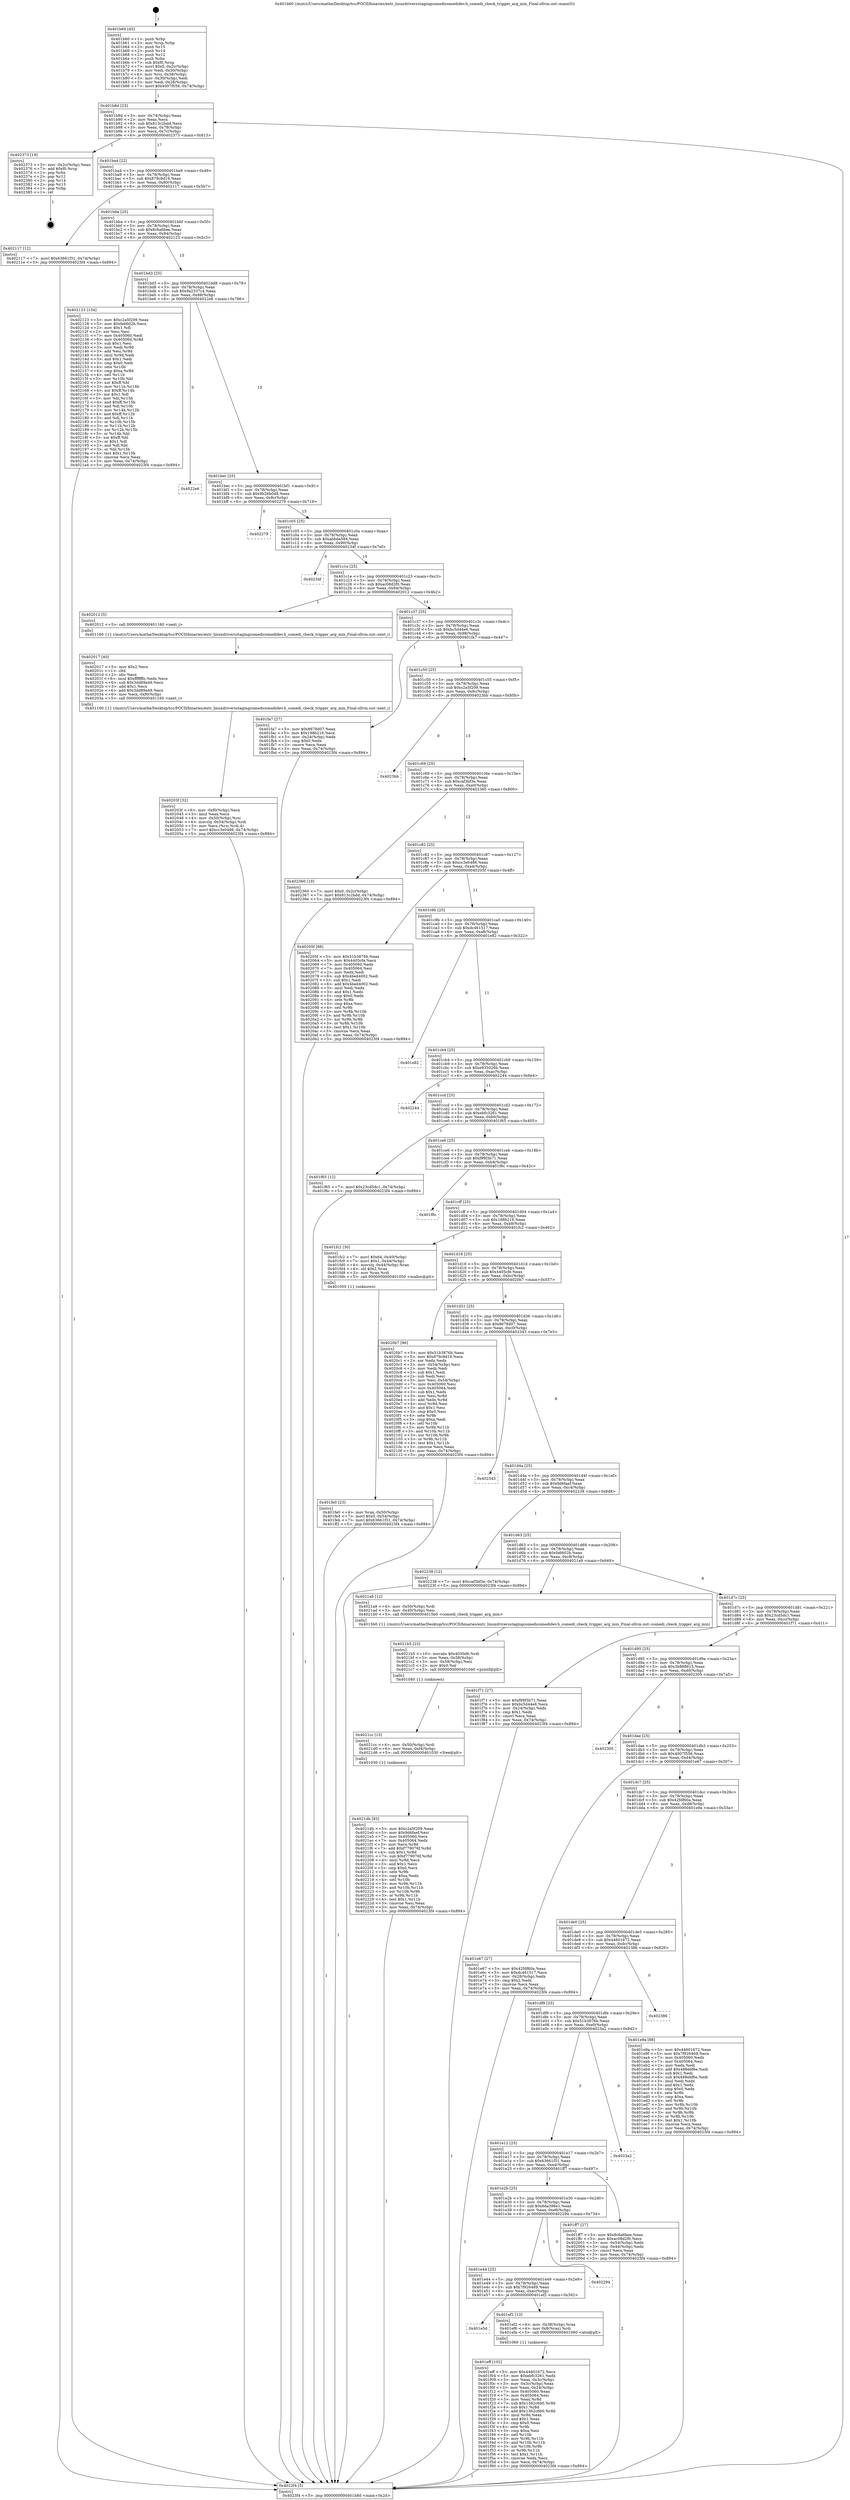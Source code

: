 digraph "0x401b60" {
  label = "0x401b60 (/mnt/c/Users/mathe/Desktop/tcc/POCII/binaries/extr_linuxdriversstagingcomedicomedidev.h_comedi_check_trigger_arg_min_Final-ollvm.out::main(0))"
  labelloc = "t"
  node[shape=record]

  Entry [label="",width=0.3,height=0.3,shape=circle,fillcolor=black,style=filled]
  "0x401b8d" [label="{
     0x401b8d [23]\l
     | [instrs]\l
     &nbsp;&nbsp;0x401b8d \<+3\>: mov -0x74(%rbp),%eax\l
     &nbsp;&nbsp;0x401b90 \<+2\>: mov %eax,%ecx\l
     &nbsp;&nbsp;0x401b92 \<+6\>: sub $0x813c2bdd,%ecx\l
     &nbsp;&nbsp;0x401b98 \<+3\>: mov %eax,-0x78(%rbp)\l
     &nbsp;&nbsp;0x401b9b \<+3\>: mov %ecx,-0x7c(%rbp)\l
     &nbsp;&nbsp;0x401b9e \<+6\>: je 0000000000402373 \<main+0x813\>\l
  }"]
  "0x402373" [label="{
     0x402373 [19]\l
     | [instrs]\l
     &nbsp;&nbsp;0x402373 \<+3\>: mov -0x2c(%rbp),%eax\l
     &nbsp;&nbsp;0x402376 \<+7\>: add $0xf0,%rsp\l
     &nbsp;&nbsp;0x40237d \<+1\>: pop %rbx\l
     &nbsp;&nbsp;0x40237e \<+2\>: pop %r12\l
     &nbsp;&nbsp;0x402380 \<+2\>: pop %r14\l
     &nbsp;&nbsp;0x402382 \<+2\>: pop %r15\l
     &nbsp;&nbsp;0x402384 \<+1\>: pop %rbp\l
     &nbsp;&nbsp;0x402385 \<+1\>: ret\l
  }"]
  "0x401ba4" [label="{
     0x401ba4 [22]\l
     | [instrs]\l
     &nbsp;&nbsp;0x401ba4 \<+5\>: jmp 0000000000401ba9 \<main+0x49\>\l
     &nbsp;&nbsp;0x401ba9 \<+3\>: mov -0x78(%rbp),%eax\l
     &nbsp;&nbsp;0x401bac \<+5\>: sub $0x879c9d19,%eax\l
     &nbsp;&nbsp;0x401bb1 \<+3\>: mov %eax,-0x80(%rbp)\l
     &nbsp;&nbsp;0x401bb4 \<+6\>: je 0000000000402117 \<main+0x5b7\>\l
  }"]
  Exit [label="",width=0.3,height=0.3,shape=circle,fillcolor=black,style=filled,peripheries=2]
  "0x402117" [label="{
     0x402117 [12]\l
     | [instrs]\l
     &nbsp;&nbsp;0x402117 \<+7\>: movl $0x63661f31,-0x74(%rbp)\l
     &nbsp;&nbsp;0x40211e \<+5\>: jmp 00000000004023f4 \<main+0x894\>\l
  }"]
  "0x401bba" [label="{
     0x401bba [25]\l
     | [instrs]\l
     &nbsp;&nbsp;0x401bba \<+5\>: jmp 0000000000401bbf \<main+0x5f\>\l
     &nbsp;&nbsp;0x401bbf \<+3\>: mov -0x78(%rbp),%eax\l
     &nbsp;&nbsp;0x401bc2 \<+5\>: sub $0x8c6a6bee,%eax\l
     &nbsp;&nbsp;0x401bc7 \<+6\>: mov %eax,-0x84(%rbp)\l
     &nbsp;&nbsp;0x401bcd \<+6\>: je 0000000000402123 \<main+0x5c3\>\l
  }"]
  "0x4021db" [label="{
     0x4021db [93]\l
     | [instrs]\l
     &nbsp;&nbsp;0x4021db \<+5\>: mov $0xc2a5f209,%eax\l
     &nbsp;&nbsp;0x4021e0 \<+5\>: mov $0x9d6faef,%esi\l
     &nbsp;&nbsp;0x4021e5 \<+7\>: mov 0x405060,%ecx\l
     &nbsp;&nbsp;0x4021ec \<+7\>: mov 0x405064,%edx\l
     &nbsp;&nbsp;0x4021f3 \<+3\>: mov %ecx,%r8d\l
     &nbsp;&nbsp;0x4021f6 \<+7\>: add $0xf779076f,%r8d\l
     &nbsp;&nbsp;0x4021fd \<+4\>: sub $0x1,%r8d\l
     &nbsp;&nbsp;0x402201 \<+7\>: sub $0xf779076f,%r8d\l
     &nbsp;&nbsp;0x402208 \<+4\>: imul %r8d,%ecx\l
     &nbsp;&nbsp;0x40220c \<+3\>: and $0x1,%ecx\l
     &nbsp;&nbsp;0x40220f \<+3\>: cmp $0x0,%ecx\l
     &nbsp;&nbsp;0x402212 \<+4\>: sete %r9b\l
     &nbsp;&nbsp;0x402216 \<+3\>: cmp $0xa,%edx\l
     &nbsp;&nbsp;0x402219 \<+4\>: setl %r10b\l
     &nbsp;&nbsp;0x40221d \<+3\>: mov %r9b,%r11b\l
     &nbsp;&nbsp;0x402220 \<+3\>: and %r10b,%r11b\l
     &nbsp;&nbsp;0x402223 \<+3\>: xor %r10b,%r9b\l
     &nbsp;&nbsp;0x402226 \<+3\>: or %r9b,%r11b\l
     &nbsp;&nbsp;0x402229 \<+4\>: test $0x1,%r11b\l
     &nbsp;&nbsp;0x40222d \<+3\>: cmovne %esi,%eax\l
     &nbsp;&nbsp;0x402230 \<+3\>: mov %eax,-0x74(%rbp)\l
     &nbsp;&nbsp;0x402233 \<+5\>: jmp 00000000004023f4 \<main+0x894\>\l
  }"]
  "0x402123" [label="{
     0x402123 [134]\l
     | [instrs]\l
     &nbsp;&nbsp;0x402123 \<+5\>: mov $0xc2a5f209,%eax\l
     &nbsp;&nbsp;0x402128 \<+5\>: mov $0xfa6602b,%ecx\l
     &nbsp;&nbsp;0x40212d \<+2\>: mov $0x1,%dl\l
     &nbsp;&nbsp;0x40212f \<+2\>: xor %esi,%esi\l
     &nbsp;&nbsp;0x402131 \<+7\>: mov 0x405060,%edi\l
     &nbsp;&nbsp;0x402138 \<+8\>: mov 0x405064,%r8d\l
     &nbsp;&nbsp;0x402140 \<+3\>: sub $0x1,%esi\l
     &nbsp;&nbsp;0x402143 \<+3\>: mov %edi,%r9d\l
     &nbsp;&nbsp;0x402146 \<+3\>: add %esi,%r9d\l
     &nbsp;&nbsp;0x402149 \<+4\>: imul %r9d,%edi\l
     &nbsp;&nbsp;0x40214d \<+3\>: and $0x1,%edi\l
     &nbsp;&nbsp;0x402150 \<+3\>: cmp $0x0,%edi\l
     &nbsp;&nbsp;0x402153 \<+4\>: sete %r10b\l
     &nbsp;&nbsp;0x402157 \<+4\>: cmp $0xa,%r8d\l
     &nbsp;&nbsp;0x40215b \<+4\>: setl %r11b\l
     &nbsp;&nbsp;0x40215f \<+3\>: mov %r10b,%bl\l
     &nbsp;&nbsp;0x402162 \<+3\>: xor $0xff,%bl\l
     &nbsp;&nbsp;0x402165 \<+3\>: mov %r11b,%r14b\l
     &nbsp;&nbsp;0x402168 \<+4\>: xor $0xff,%r14b\l
     &nbsp;&nbsp;0x40216c \<+3\>: xor $0x1,%dl\l
     &nbsp;&nbsp;0x40216f \<+3\>: mov %bl,%r15b\l
     &nbsp;&nbsp;0x402172 \<+4\>: and $0xff,%r15b\l
     &nbsp;&nbsp;0x402176 \<+3\>: and %dl,%r10b\l
     &nbsp;&nbsp;0x402179 \<+3\>: mov %r14b,%r12b\l
     &nbsp;&nbsp;0x40217c \<+4\>: and $0xff,%r12b\l
     &nbsp;&nbsp;0x402180 \<+3\>: and %dl,%r11b\l
     &nbsp;&nbsp;0x402183 \<+3\>: or %r10b,%r15b\l
     &nbsp;&nbsp;0x402186 \<+3\>: or %r11b,%r12b\l
     &nbsp;&nbsp;0x402189 \<+3\>: xor %r12b,%r15b\l
     &nbsp;&nbsp;0x40218c \<+3\>: or %r14b,%bl\l
     &nbsp;&nbsp;0x40218f \<+3\>: xor $0xff,%bl\l
     &nbsp;&nbsp;0x402192 \<+3\>: or $0x1,%dl\l
     &nbsp;&nbsp;0x402195 \<+2\>: and %dl,%bl\l
     &nbsp;&nbsp;0x402197 \<+3\>: or %bl,%r15b\l
     &nbsp;&nbsp;0x40219a \<+4\>: test $0x1,%r15b\l
     &nbsp;&nbsp;0x40219e \<+3\>: cmovne %ecx,%eax\l
     &nbsp;&nbsp;0x4021a1 \<+3\>: mov %eax,-0x74(%rbp)\l
     &nbsp;&nbsp;0x4021a4 \<+5\>: jmp 00000000004023f4 \<main+0x894\>\l
  }"]
  "0x401bd3" [label="{
     0x401bd3 [25]\l
     | [instrs]\l
     &nbsp;&nbsp;0x401bd3 \<+5\>: jmp 0000000000401bd8 \<main+0x78\>\l
     &nbsp;&nbsp;0x401bd8 \<+3\>: mov -0x78(%rbp),%eax\l
     &nbsp;&nbsp;0x401bdb \<+5\>: sub $0x9a2337c4,%eax\l
     &nbsp;&nbsp;0x401be0 \<+6\>: mov %eax,-0x88(%rbp)\l
     &nbsp;&nbsp;0x401be6 \<+6\>: je 00000000004022e6 \<main+0x786\>\l
  }"]
  "0x4021cc" [label="{
     0x4021cc [15]\l
     | [instrs]\l
     &nbsp;&nbsp;0x4021cc \<+4\>: mov -0x50(%rbp),%rdi\l
     &nbsp;&nbsp;0x4021d0 \<+6\>: mov %eax,-0xf4(%rbp)\l
     &nbsp;&nbsp;0x4021d6 \<+5\>: call 0000000000401030 \<free@plt\>\l
     | [calls]\l
     &nbsp;&nbsp;0x401030 \{1\} (unknown)\l
  }"]
  "0x4022e6" [label="{
     0x4022e6\l
  }", style=dashed]
  "0x401bec" [label="{
     0x401bec [25]\l
     | [instrs]\l
     &nbsp;&nbsp;0x401bec \<+5\>: jmp 0000000000401bf1 \<main+0x91\>\l
     &nbsp;&nbsp;0x401bf1 \<+3\>: mov -0x78(%rbp),%eax\l
     &nbsp;&nbsp;0x401bf4 \<+5\>: sub $0x9b26b0d8,%eax\l
     &nbsp;&nbsp;0x401bf9 \<+6\>: mov %eax,-0x8c(%rbp)\l
     &nbsp;&nbsp;0x401bff \<+6\>: je 0000000000402279 \<main+0x719\>\l
  }"]
  "0x4021b5" [label="{
     0x4021b5 [23]\l
     | [instrs]\l
     &nbsp;&nbsp;0x4021b5 \<+10\>: movabs $0x4030d6,%rdi\l
     &nbsp;&nbsp;0x4021bf \<+3\>: mov %eax,-0x58(%rbp)\l
     &nbsp;&nbsp;0x4021c2 \<+3\>: mov -0x58(%rbp),%esi\l
     &nbsp;&nbsp;0x4021c5 \<+2\>: mov $0x0,%al\l
     &nbsp;&nbsp;0x4021c7 \<+5\>: call 0000000000401040 \<printf@plt\>\l
     | [calls]\l
     &nbsp;&nbsp;0x401040 \{1\} (unknown)\l
  }"]
  "0x402279" [label="{
     0x402279\l
  }", style=dashed]
  "0x401c05" [label="{
     0x401c05 [25]\l
     | [instrs]\l
     &nbsp;&nbsp;0x401c05 \<+5\>: jmp 0000000000401c0a \<main+0xaa\>\l
     &nbsp;&nbsp;0x401c0a \<+3\>: mov -0x78(%rbp),%eax\l
     &nbsp;&nbsp;0x401c0d \<+5\>: sub $0xabbda584,%eax\l
     &nbsp;&nbsp;0x401c12 \<+6\>: mov %eax,-0x90(%rbp)\l
     &nbsp;&nbsp;0x401c18 \<+6\>: je 000000000040234f \<main+0x7ef\>\l
  }"]
  "0x40203f" [label="{
     0x40203f [32]\l
     | [instrs]\l
     &nbsp;&nbsp;0x40203f \<+6\>: mov -0xf0(%rbp),%ecx\l
     &nbsp;&nbsp;0x402045 \<+3\>: imul %eax,%ecx\l
     &nbsp;&nbsp;0x402048 \<+4\>: mov -0x50(%rbp),%rsi\l
     &nbsp;&nbsp;0x40204c \<+4\>: movslq -0x54(%rbp),%rdi\l
     &nbsp;&nbsp;0x402050 \<+3\>: mov %ecx,(%rsi,%rdi,4)\l
     &nbsp;&nbsp;0x402053 \<+7\>: movl $0xcc3e0486,-0x74(%rbp)\l
     &nbsp;&nbsp;0x40205a \<+5\>: jmp 00000000004023f4 \<main+0x894\>\l
  }"]
  "0x40234f" [label="{
     0x40234f\l
  }", style=dashed]
  "0x401c1e" [label="{
     0x401c1e [25]\l
     | [instrs]\l
     &nbsp;&nbsp;0x401c1e \<+5\>: jmp 0000000000401c23 \<main+0xc3\>\l
     &nbsp;&nbsp;0x401c23 \<+3\>: mov -0x78(%rbp),%eax\l
     &nbsp;&nbsp;0x401c26 \<+5\>: sub $0xac08d2f0,%eax\l
     &nbsp;&nbsp;0x401c2b \<+6\>: mov %eax,-0x94(%rbp)\l
     &nbsp;&nbsp;0x401c31 \<+6\>: je 0000000000402012 \<main+0x4b2\>\l
  }"]
  "0x402017" [label="{
     0x402017 [40]\l
     | [instrs]\l
     &nbsp;&nbsp;0x402017 \<+5\>: mov $0x2,%ecx\l
     &nbsp;&nbsp;0x40201c \<+1\>: cltd\l
     &nbsp;&nbsp;0x40201d \<+2\>: idiv %ecx\l
     &nbsp;&nbsp;0x40201f \<+6\>: imul $0xfffffffe,%edx,%ecx\l
     &nbsp;&nbsp;0x402025 \<+6\>: sub $0x3dd89a49,%ecx\l
     &nbsp;&nbsp;0x40202b \<+3\>: add $0x1,%ecx\l
     &nbsp;&nbsp;0x40202e \<+6\>: add $0x3dd89a49,%ecx\l
     &nbsp;&nbsp;0x402034 \<+6\>: mov %ecx,-0xf0(%rbp)\l
     &nbsp;&nbsp;0x40203a \<+5\>: call 0000000000401160 \<next_i\>\l
     | [calls]\l
     &nbsp;&nbsp;0x401160 \{1\} (/mnt/c/Users/mathe/Desktop/tcc/POCII/binaries/extr_linuxdriversstagingcomedicomedidev.h_comedi_check_trigger_arg_min_Final-ollvm.out::next_i)\l
  }"]
  "0x402012" [label="{
     0x402012 [5]\l
     | [instrs]\l
     &nbsp;&nbsp;0x402012 \<+5\>: call 0000000000401160 \<next_i\>\l
     | [calls]\l
     &nbsp;&nbsp;0x401160 \{1\} (/mnt/c/Users/mathe/Desktop/tcc/POCII/binaries/extr_linuxdriversstagingcomedicomedidev.h_comedi_check_trigger_arg_min_Final-ollvm.out::next_i)\l
  }"]
  "0x401c37" [label="{
     0x401c37 [25]\l
     | [instrs]\l
     &nbsp;&nbsp;0x401c37 \<+5\>: jmp 0000000000401c3c \<main+0xdc\>\l
     &nbsp;&nbsp;0x401c3c \<+3\>: mov -0x78(%rbp),%eax\l
     &nbsp;&nbsp;0x401c3f \<+5\>: sub $0xbc5d44e6,%eax\l
     &nbsp;&nbsp;0x401c44 \<+6\>: mov %eax,-0x98(%rbp)\l
     &nbsp;&nbsp;0x401c4a \<+6\>: je 0000000000401fa7 \<main+0x447\>\l
  }"]
  "0x401fe0" [label="{
     0x401fe0 [23]\l
     | [instrs]\l
     &nbsp;&nbsp;0x401fe0 \<+4\>: mov %rax,-0x50(%rbp)\l
     &nbsp;&nbsp;0x401fe4 \<+7\>: movl $0x0,-0x54(%rbp)\l
     &nbsp;&nbsp;0x401feb \<+7\>: movl $0x63661f31,-0x74(%rbp)\l
     &nbsp;&nbsp;0x401ff2 \<+5\>: jmp 00000000004023f4 \<main+0x894\>\l
  }"]
  "0x401fa7" [label="{
     0x401fa7 [27]\l
     | [instrs]\l
     &nbsp;&nbsp;0x401fa7 \<+5\>: mov $0x8678d07,%eax\l
     &nbsp;&nbsp;0x401fac \<+5\>: mov $0x198b216,%ecx\l
     &nbsp;&nbsp;0x401fb1 \<+3\>: mov -0x24(%rbp),%edx\l
     &nbsp;&nbsp;0x401fb4 \<+3\>: cmp $0x0,%edx\l
     &nbsp;&nbsp;0x401fb7 \<+3\>: cmove %ecx,%eax\l
     &nbsp;&nbsp;0x401fba \<+3\>: mov %eax,-0x74(%rbp)\l
     &nbsp;&nbsp;0x401fbd \<+5\>: jmp 00000000004023f4 \<main+0x894\>\l
  }"]
  "0x401c50" [label="{
     0x401c50 [25]\l
     | [instrs]\l
     &nbsp;&nbsp;0x401c50 \<+5\>: jmp 0000000000401c55 \<main+0xf5\>\l
     &nbsp;&nbsp;0x401c55 \<+3\>: mov -0x78(%rbp),%eax\l
     &nbsp;&nbsp;0x401c58 \<+5\>: sub $0xc2a5f209,%eax\l
     &nbsp;&nbsp;0x401c5d \<+6\>: mov %eax,-0x9c(%rbp)\l
     &nbsp;&nbsp;0x401c63 \<+6\>: je 00000000004023bb \<main+0x85b\>\l
  }"]
  "0x401eff" [label="{
     0x401eff [102]\l
     | [instrs]\l
     &nbsp;&nbsp;0x401eff \<+5\>: mov $0x44601672,%ecx\l
     &nbsp;&nbsp;0x401f04 \<+5\>: mov $0xebfc3261,%edx\l
     &nbsp;&nbsp;0x401f09 \<+3\>: mov %eax,-0x3c(%rbp)\l
     &nbsp;&nbsp;0x401f0c \<+3\>: mov -0x3c(%rbp),%eax\l
     &nbsp;&nbsp;0x401f0f \<+3\>: mov %eax,-0x24(%rbp)\l
     &nbsp;&nbsp;0x401f12 \<+7\>: mov 0x405060,%eax\l
     &nbsp;&nbsp;0x401f19 \<+7\>: mov 0x405064,%esi\l
     &nbsp;&nbsp;0x401f20 \<+3\>: mov %eax,%r8d\l
     &nbsp;&nbsp;0x401f23 \<+7\>: sub $0x1362c6b0,%r8d\l
     &nbsp;&nbsp;0x401f2a \<+4\>: sub $0x1,%r8d\l
     &nbsp;&nbsp;0x401f2e \<+7\>: add $0x1362c6b0,%r8d\l
     &nbsp;&nbsp;0x401f35 \<+4\>: imul %r8d,%eax\l
     &nbsp;&nbsp;0x401f39 \<+3\>: and $0x1,%eax\l
     &nbsp;&nbsp;0x401f3c \<+3\>: cmp $0x0,%eax\l
     &nbsp;&nbsp;0x401f3f \<+4\>: sete %r9b\l
     &nbsp;&nbsp;0x401f43 \<+3\>: cmp $0xa,%esi\l
     &nbsp;&nbsp;0x401f46 \<+4\>: setl %r10b\l
     &nbsp;&nbsp;0x401f4a \<+3\>: mov %r9b,%r11b\l
     &nbsp;&nbsp;0x401f4d \<+3\>: and %r10b,%r11b\l
     &nbsp;&nbsp;0x401f50 \<+3\>: xor %r10b,%r9b\l
     &nbsp;&nbsp;0x401f53 \<+3\>: or %r9b,%r11b\l
     &nbsp;&nbsp;0x401f56 \<+4\>: test $0x1,%r11b\l
     &nbsp;&nbsp;0x401f5a \<+3\>: cmovne %edx,%ecx\l
     &nbsp;&nbsp;0x401f5d \<+3\>: mov %ecx,-0x74(%rbp)\l
     &nbsp;&nbsp;0x401f60 \<+5\>: jmp 00000000004023f4 \<main+0x894\>\l
  }"]
  "0x4023bb" [label="{
     0x4023bb\l
  }", style=dashed]
  "0x401c69" [label="{
     0x401c69 [25]\l
     | [instrs]\l
     &nbsp;&nbsp;0x401c69 \<+5\>: jmp 0000000000401c6e \<main+0x10e\>\l
     &nbsp;&nbsp;0x401c6e \<+3\>: mov -0x78(%rbp),%eax\l
     &nbsp;&nbsp;0x401c71 \<+5\>: sub $0xcaf3bf3e,%eax\l
     &nbsp;&nbsp;0x401c76 \<+6\>: mov %eax,-0xa0(%rbp)\l
     &nbsp;&nbsp;0x401c7c \<+6\>: je 0000000000402360 \<main+0x800\>\l
  }"]
  "0x401e5d" [label="{
     0x401e5d\l
  }", style=dashed]
  "0x402360" [label="{
     0x402360 [19]\l
     | [instrs]\l
     &nbsp;&nbsp;0x402360 \<+7\>: movl $0x0,-0x2c(%rbp)\l
     &nbsp;&nbsp;0x402367 \<+7\>: movl $0x813c2bdd,-0x74(%rbp)\l
     &nbsp;&nbsp;0x40236e \<+5\>: jmp 00000000004023f4 \<main+0x894\>\l
  }"]
  "0x401c82" [label="{
     0x401c82 [25]\l
     | [instrs]\l
     &nbsp;&nbsp;0x401c82 \<+5\>: jmp 0000000000401c87 \<main+0x127\>\l
     &nbsp;&nbsp;0x401c87 \<+3\>: mov -0x78(%rbp),%eax\l
     &nbsp;&nbsp;0x401c8a \<+5\>: sub $0xcc3e0486,%eax\l
     &nbsp;&nbsp;0x401c8f \<+6\>: mov %eax,-0xa4(%rbp)\l
     &nbsp;&nbsp;0x401c95 \<+6\>: je 000000000040205f \<main+0x4ff\>\l
  }"]
  "0x401ef2" [label="{
     0x401ef2 [13]\l
     | [instrs]\l
     &nbsp;&nbsp;0x401ef2 \<+4\>: mov -0x38(%rbp),%rax\l
     &nbsp;&nbsp;0x401ef6 \<+4\>: mov 0x8(%rax),%rdi\l
     &nbsp;&nbsp;0x401efa \<+5\>: call 0000000000401060 \<atoi@plt\>\l
     | [calls]\l
     &nbsp;&nbsp;0x401060 \{1\} (unknown)\l
  }"]
  "0x40205f" [label="{
     0x40205f [88]\l
     | [instrs]\l
     &nbsp;&nbsp;0x40205f \<+5\>: mov $0x51b3876b,%eax\l
     &nbsp;&nbsp;0x402064 \<+5\>: mov $0x4405cfe,%ecx\l
     &nbsp;&nbsp;0x402069 \<+7\>: mov 0x405060,%edx\l
     &nbsp;&nbsp;0x402070 \<+7\>: mov 0x405064,%esi\l
     &nbsp;&nbsp;0x402077 \<+2\>: mov %edx,%edi\l
     &nbsp;&nbsp;0x402079 \<+6\>: sub $0x4bed4002,%edi\l
     &nbsp;&nbsp;0x40207f \<+3\>: sub $0x1,%edi\l
     &nbsp;&nbsp;0x402082 \<+6\>: add $0x4bed4002,%edi\l
     &nbsp;&nbsp;0x402088 \<+3\>: imul %edi,%edx\l
     &nbsp;&nbsp;0x40208b \<+3\>: and $0x1,%edx\l
     &nbsp;&nbsp;0x40208e \<+3\>: cmp $0x0,%edx\l
     &nbsp;&nbsp;0x402091 \<+4\>: sete %r8b\l
     &nbsp;&nbsp;0x402095 \<+3\>: cmp $0xa,%esi\l
     &nbsp;&nbsp;0x402098 \<+4\>: setl %r9b\l
     &nbsp;&nbsp;0x40209c \<+3\>: mov %r8b,%r10b\l
     &nbsp;&nbsp;0x40209f \<+3\>: and %r9b,%r10b\l
     &nbsp;&nbsp;0x4020a2 \<+3\>: xor %r9b,%r8b\l
     &nbsp;&nbsp;0x4020a5 \<+3\>: or %r8b,%r10b\l
     &nbsp;&nbsp;0x4020a8 \<+4\>: test $0x1,%r10b\l
     &nbsp;&nbsp;0x4020ac \<+3\>: cmovne %ecx,%eax\l
     &nbsp;&nbsp;0x4020af \<+3\>: mov %eax,-0x74(%rbp)\l
     &nbsp;&nbsp;0x4020b2 \<+5\>: jmp 00000000004023f4 \<main+0x894\>\l
  }"]
  "0x401c9b" [label="{
     0x401c9b [25]\l
     | [instrs]\l
     &nbsp;&nbsp;0x401c9b \<+5\>: jmp 0000000000401ca0 \<main+0x140\>\l
     &nbsp;&nbsp;0x401ca0 \<+3\>: mov -0x78(%rbp),%eax\l
     &nbsp;&nbsp;0x401ca3 \<+5\>: sub $0xdc461517,%eax\l
     &nbsp;&nbsp;0x401ca8 \<+6\>: mov %eax,-0xa8(%rbp)\l
     &nbsp;&nbsp;0x401cae \<+6\>: je 0000000000401e82 \<main+0x322\>\l
  }"]
  "0x401e44" [label="{
     0x401e44 [25]\l
     | [instrs]\l
     &nbsp;&nbsp;0x401e44 \<+5\>: jmp 0000000000401e49 \<main+0x2e9\>\l
     &nbsp;&nbsp;0x401e49 \<+3\>: mov -0x78(%rbp),%eax\l
     &nbsp;&nbsp;0x401e4c \<+5\>: sub $0x7f926469,%eax\l
     &nbsp;&nbsp;0x401e51 \<+6\>: mov %eax,-0xec(%rbp)\l
     &nbsp;&nbsp;0x401e57 \<+6\>: je 0000000000401ef2 \<main+0x392\>\l
  }"]
  "0x401e82" [label="{
     0x401e82\l
  }", style=dashed]
  "0x401cb4" [label="{
     0x401cb4 [25]\l
     | [instrs]\l
     &nbsp;&nbsp;0x401cb4 \<+5\>: jmp 0000000000401cb9 \<main+0x159\>\l
     &nbsp;&nbsp;0x401cb9 \<+3\>: mov -0x78(%rbp),%eax\l
     &nbsp;&nbsp;0x401cbc \<+5\>: sub $0xe935026b,%eax\l
     &nbsp;&nbsp;0x401cc1 \<+6\>: mov %eax,-0xac(%rbp)\l
     &nbsp;&nbsp;0x401cc7 \<+6\>: je 0000000000402244 \<main+0x6e4\>\l
  }"]
  "0x402294" [label="{
     0x402294\l
  }", style=dashed]
  "0x402244" [label="{
     0x402244\l
  }", style=dashed]
  "0x401ccd" [label="{
     0x401ccd [25]\l
     | [instrs]\l
     &nbsp;&nbsp;0x401ccd \<+5\>: jmp 0000000000401cd2 \<main+0x172\>\l
     &nbsp;&nbsp;0x401cd2 \<+3\>: mov -0x78(%rbp),%eax\l
     &nbsp;&nbsp;0x401cd5 \<+5\>: sub $0xebfc3261,%eax\l
     &nbsp;&nbsp;0x401cda \<+6\>: mov %eax,-0xb0(%rbp)\l
     &nbsp;&nbsp;0x401ce0 \<+6\>: je 0000000000401f65 \<main+0x405\>\l
  }"]
  "0x401e2b" [label="{
     0x401e2b [25]\l
     | [instrs]\l
     &nbsp;&nbsp;0x401e2b \<+5\>: jmp 0000000000401e30 \<main+0x2d0\>\l
     &nbsp;&nbsp;0x401e30 \<+3\>: mov -0x78(%rbp),%eax\l
     &nbsp;&nbsp;0x401e33 \<+5\>: sub $0x6da396e1,%eax\l
     &nbsp;&nbsp;0x401e38 \<+6\>: mov %eax,-0xe8(%rbp)\l
     &nbsp;&nbsp;0x401e3e \<+6\>: je 0000000000402294 \<main+0x734\>\l
  }"]
  "0x401f65" [label="{
     0x401f65 [12]\l
     | [instrs]\l
     &nbsp;&nbsp;0x401f65 \<+7\>: movl $0x23cd5dc1,-0x74(%rbp)\l
     &nbsp;&nbsp;0x401f6c \<+5\>: jmp 00000000004023f4 \<main+0x894\>\l
  }"]
  "0x401ce6" [label="{
     0x401ce6 [25]\l
     | [instrs]\l
     &nbsp;&nbsp;0x401ce6 \<+5\>: jmp 0000000000401ceb \<main+0x18b\>\l
     &nbsp;&nbsp;0x401ceb \<+3\>: mov -0x78(%rbp),%eax\l
     &nbsp;&nbsp;0x401cee \<+5\>: sub $0xf99f3b71,%eax\l
     &nbsp;&nbsp;0x401cf3 \<+6\>: mov %eax,-0xb4(%rbp)\l
     &nbsp;&nbsp;0x401cf9 \<+6\>: je 0000000000401f8c \<main+0x42c\>\l
  }"]
  "0x401ff7" [label="{
     0x401ff7 [27]\l
     | [instrs]\l
     &nbsp;&nbsp;0x401ff7 \<+5\>: mov $0x8c6a6bee,%eax\l
     &nbsp;&nbsp;0x401ffc \<+5\>: mov $0xac08d2f0,%ecx\l
     &nbsp;&nbsp;0x402001 \<+3\>: mov -0x54(%rbp),%edx\l
     &nbsp;&nbsp;0x402004 \<+3\>: cmp -0x44(%rbp),%edx\l
     &nbsp;&nbsp;0x402007 \<+3\>: cmovl %ecx,%eax\l
     &nbsp;&nbsp;0x40200a \<+3\>: mov %eax,-0x74(%rbp)\l
     &nbsp;&nbsp;0x40200d \<+5\>: jmp 00000000004023f4 \<main+0x894\>\l
  }"]
  "0x401f8c" [label="{
     0x401f8c\l
  }", style=dashed]
  "0x401cff" [label="{
     0x401cff [25]\l
     | [instrs]\l
     &nbsp;&nbsp;0x401cff \<+5\>: jmp 0000000000401d04 \<main+0x1a4\>\l
     &nbsp;&nbsp;0x401d04 \<+3\>: mov -0x78(%rbp),%eax\l
     &nbsp;&nbsp;0x401d07 \<+5\>: sub $0x198b216,%eax\l
     &nbsp;&nbsp;0x401d0c \<+6\>: mov %eax,-0xb8(%rbp)\l
     &nbsp;&nbsp;0x401d12 \<+6\>: je 0000000000401fc2 \<main+0x462\>\l
  }"]
  "0x401e12" [label="{
     0x401e12 [25]\l
     | [instrs]\l
     &nbsp;&nbsp;0x401e12 \<+5\>: jmp 0000000000401e17 \<main+0x2b7\>\l
     &nbsp;&nbsp;0x401e17 \<+3\>: mov -0x78(%rbp),%eax\l
     &nbsp;&nbsp;0x401e1a \<+5\>: sub $0x63661f31,%eax\l
     &nbsp;&nbsp;0x401e1f \<+6\>: mov %eax,-0xe4(%rbp)\l
     &nbsp;&nbsp;0x401e25 \<+6\>: je 0000000000401ff7 \<main+0x497\>\l
  }"]
  "0x401fc2" [label="{
     0x401fc2 [30]\l
     | [instrs]\l
     &nbsp;&nbsp;0x401fc2 \<+7\>: movl $0x64,-0x40(%rbp)\l
     &nbsp;&nbsp;0x401fc9 \<+7\>: movl $0x1,-0x44(%rbp)\l
     &nbsp;&nbsp;0x401fd0 \<+4\>: movslq -0x44(%rbp),%rax\l
     &nbsp;&nbsp;0x401fd4 \<+4\>: shl $0x2,%rax\l
     &nbsp;&nbsp;0x401fd8 \<+3\>: mov %rax,%rdi\l
     &nbsp;&nbsp;0x401fdb \<+5\>: call 0000000000401050 \<malloc@plt\>\l
     | [calls]\l
     &nbsp;&nbsp;0x401050 \{1\} (unknown)\l
  }"]
  "0x401d18" [label="{
     0x401d18 [25]\l
     | [instrs]\l
     &nbsp;&nbsp;0x401d18 \<+5\>: jmp 0000000000401d1d \<main+0x1bd\>\l
     &nbsp;&nbsp;0x401d1d \<+3\>: mov -0x78(%rbp),%eax\l
     &nbsp;&nbsp;0x401d20 \<+5\>: sub $0x4405cfe,%eax\l
     &nbsp;&nbsp;0x401d25 \<+6\>: mov %eax,-0xbc(%rbp)\l
     &nbsp;&nbsp;0x401d2b \<+6\>: je 00000000004020b7 \<main+0x557\>\l
  }"]
  "0x4023a2" [label="{
     0x4023a2\l
  }", style=dashed]
  "0x4020b7" [label="{
     0x4020b7 [96]\l
     | [instrs]\l
     &nbsp;&nbsp;0x4020b7 \<+5\>: mov $0x51b3876b,%eax\l
     &nbsp;&nbsp;0x4020bc \<+5\>: mov $0x879c9d19,%ecx\l
     &nbsp;&nbsp;0x4020c1 \<+2\>: xor %edx,%edx\l
     &nbsp;&nbsp;0x4020c3 \<+3\>: mov -0x54(%rbp),%esi\l
     &nbsp;&nbsp;0x4020c6 \<+2\>: mov %edx,%edi\l
     &nbsp;&nbsp;0x4020c8 \<+3\>: sub $0x1,%edi\l
     &nbsp;&nbsp;0x4020cb \<+2\>: sub %edi,%esi\l
     &nbsp;&nbsp;0x4020cd \<+3\>: mov %esi,-0x54(%rbp)\l
     &nbsp;&nbsp;0x4020d0 \<+7\>: mov 0x405060,%esi\l
     &nbsp;&nbsp;0x4020d7 \<+7\>: mov 0x405064,%edi\l
     &nbsp;&nbsp;0x4020de \<+3\>: sub $0x1,%edx\l
     &nbsp;&nbsp;0x4020e1 \<+3\>: mov %esi,%r8d\l
     &nbsp;&nbsp;0x4020e4 \<+3\>: add %edx,%r8d\l
     &nbsp;&nbsp;0x4020e7 \<+4\>: imul %r8d,%esi\l
     &nbsp;&nbsp;0x4020eb \<+3\>: and $0x1,%esi\l
     &nbsp;&nbsp;0x4020ee \<+3\>: cmp $0x0,%esi\l
     &nbsp;&nbsp;0x4020f1 \<+4\>: sete %r9b\l
     &nbsp;&nbsp;0x4020f5 \<+3\>: cmp $0xa,%edi\l
     &nbsp;&nbsp;0x4020f8 \<+4\>: setl %r10b\l
     &nbsp;&nbsp;0x4020fc \<+3\>: mov %r9b,%r11b\l
     &nbsp;&nbsp;0x4020ff \<+3\>: and %r10b,%r11b\l
     &nbsp;&nbsp;0x402102 \<+3\>: xor %r10b,%r9b\l
     &nbsp;&nbsp;0x402105 \<+3\>: or %r9b,%r11b\l
     &nbsp;&nbsp;0x402108 \<+4\>: test $0x1,%r11b\l
     &nbsp;&nbsp;0x40210c \<+3\>: cmovne %ecx,%eax\l
     &nbsp;&nbsp;0x40210f \<+3\>: mov %eax,-0x74(%rbp)\l
     &nbsp;&nbsp;0x402112 \<+5\>: jmp 00000000004023f4 \<main+0x894\>\l
  }"]
  "0x401d31" [label="{
     0x401d31 [25]\l
     | [instrs]\l
     &nbsp;&nbsp;0x401d31 \<+5\>: jmp 0000000000401d36 \<main+0x1d6\>\l
     &nbsp;&nbsp;0x401d36 \<+3\>: mov -0x78(%rbp),%eax\l
     &nbsp;&nbsp;0x401d39 \<+5\>: sub $0x8678d07,%eax\l
     &nbsp;&nbsp;0x401d3e \<+6\>: mov %eax,-0xc0(%rbp)\l
     &nbsp;&nbsp;0x401d44 \<+6\>: je 0000000000402343 \<main+0x7e3\>\l
  }"]
  "0x401df9" [label="{
     0x401df9 [25]\l
     | [instrs]\l
     &nbsp;&nbsp;0x401df9 \<+5\>: jmp 0000000000401dfe \<main+0x29e\>\l
     &nbsp;&nbsp;0x401dfe \<+3\>: mov -0x78(%rbp),%eax\l
     &nbsp;&nbsp;0x401e01 \<+5\>: sub $0x51b3876b,%eax\l
     &nbsp;&nbsp;0x401e06 \<+6\>: mov %eax,-0xe0(%rbp)\l
     &nbsp;&nbsp;0x401e0c \<+6\>: je 00000000004023a2 \<main+0x842\>\l
  }"]
  "0x402343" [label="{
     0x402343\l
  }", style=dashed]
  "0x401d4a" [label="{
     0x401d4a [25]\l
     | [instrs]\l
     &nbsp;&nbsp;0x401d4a \<+5\>: jmp 0000000000401d4f \<main+0x1ef\>\l
     &nbsp;&nbsp;0x401d4f \<+3\>: mov -0x78(%rbp),%eax\l
     &nbsp;&nbsp;0x401d52 \<+5\>: sub $0x9d6faef,%eax\l
     &nbsp;&nbsp;0x401d57 \<+6\>: mov %eax,-0xc4(%rbp)\l
     &nbsp;&nbsp;0x401d5d \<+6\>: je 0000000000402238 \<main+0x6d8\>\l
  }"]
  "0x402386" [label="{
     0x402386\l
  }", style=dashed]
  "0x402238" [label="{
     0x402238 [12]\l
     | [instrs]\l
     &nbsp;&nbsp;0x402238 \<+7\>: movl $0xcaf3bf3e,-0x74(%rbp)\l
     &nbsp;&nbsp;0x40223f \<+5\>: jmp 00000000004023f4 \<main+0x894\>\l
  }"]
  "0x401d63" [label="{
     0x401d63 [25]\l
     | [instrs]\l
     &nbsp;&nbsp;0x401d63 \<+5\>: jmp 0000000000401d68 \<main+0x208\>\l
     &nbsp;&nbsp;0x401d68 \<+3\>: mov -0x78(%rbp),%eax\l
     &nbsp;&nbsp;0x401d6b \<+5\>: sub $0xfa6602b,%eax\l
     &nbsp;&nbsp;0x401d70 \<+6\>: mov %eax,-0xc8(%rbp)\l
     &nbsp;&nbsp;0x401d76 \<+6\>: je 00000000004021a9 \<main+0x649\>\l
  }"]
  "0x401de0" [label="{
     0x401de0 [25]\l
     | [instrs]\l
     &nbsp;&nbsp;0x401de0 \<+5\>: jmp 0000000000401de5 \<main+0x285\>\l
     &nbsp;&nbsp;0x401de5 \<+3\>: mov -0x78(%rbp),%eax\l
     &nbsp;&nbsp;0x401de8 \<+5\>: sub $0x44601672,%eax\l
     &nbsp;&nbsp;0x401ded \<+6\>: mov %eax,-0xdc(%rbp)\l
     &nbsp;&nbsp;0x401df3 \<+6\>: je 0000000000402386 \<main+0x826\>\l
  }"]
  "0x4021a9" [label="{
     0x4021a9 [12]\l
     | [instrs]\l
     &nbsp;&nbsp;0x4021a9 \<+4\>: mov -0x50(%rbp),%rdi\l
     &nbsp;&nbsp;0x4021ad \<+3\>: mov -0x40(%rbp),%esi\l
     &nbsp;&nbsp;0x4021b0 \<+5\>: call 00000000004015b0 \<comedi_check_trigger_arg_min\>\l
     | [calls]\l
     &nbsp;&nbsp;0x4015b0 \{1\} (/mnt/c/Users/mathe/Desktop/tcc/POCII/binaries/extr_linuxdriversstagingcomedicomedidev.h_comedi_check_trigger_arg_min_Final-ollvm.out::comedi_check_trigger_arg_min)\l
  }"]
  "0x401d7c" [label="{
     0x401d7c [25]\l
     | [instrs]\l
     &nbsp;&nbsp;0x401d7c \<+5\>: jmp 0000000000401d81 \<main+0x221\>\l
     &nbsp;&nbsp;0x401d81 \<+3\>: mov -0x78(%rbp),%eax\l
     &nbsp;&nbsp;0x401d84 \<+5\>: sub $0x23cd5dc1,%eax\l
     &nbsp;&nbsp;0x401d89 \<+6\>: mov %eax,-0xcc(%rbp)\l
     &nbsp;&nbsp;0x401d8f \<+6\>: je 0000000000401f71 \<main+0x411\>\l
  }"]
  "0x401e9a" [label="{
     0x401e9a [88]\l
     | [instrs]\l
     &nbsp;&nbsp;0x401e9a \<+5\>: mov $0x44601672,%eax\l
     &nbsp;&nbsp;0x401e9f \<+5\>: mov $0x7f926469,%ecx\l
     &nbsp;&nbsp;0x401ea4 \<+7\>: mov 0x405060,%edx\l
     &nbsp;&nbsp;0x401eab \<+7\>: mov 0x405064,%esi\l
     &nbsp;&nbsp;0x401eb2 \<+2\>: mov %edx,%edi\l
     &nbsp;&nbsp;0x401eb4 \<+6\>: add $0x488ebf6e,%edi\l
     &nbsp;&nbsp;0x401eba \<+3\>: sub $0x1,%edi\l
     &nbsp;&nbsp;0x401ebd \<+6\>: sub $0x488ebf6e,%edi\l
     &nbsp;&nbsp;0x401ec3 \<+3\>: imul %edi,%edx\l
     &nbsp;&nbsp;0x401ec6 \<+3\>: and $0x1,%edx\l
     &nbsp;&nbsp;0x401ec9 \<+3\>: cmp $0x0,%edx\l
     &nbsp;&nbsp;0x401ecc \<+4\>: sete %r8b\l
     &nbsp;&nbsp;0x401ed0 \<+3\>: cmp $0xa,%esi\l
     &nbsp;&nbsp;0x401ed3 \<+4\>: setl %r9b\l
     &nbsp;&nbsp;0x401ed7 \<+3\>: mov %r8b,%r10b\l
     &nbsp;&nbsp;0x401eda \<+3\>: and %r9b,%r10b\l
     &nbsp;&nbsp;0x401edd \<+3\>: xor %r9b,%r8b\l
     &nbsp;&nbsp;0x401ee0 \<+3\>: or %r8b,%r10b\l
     &nbsp;&nbsp;0x401ee3 \<+4\>: test $0x1,%r10b\l
     &nbsp;&nbsp;0x401ee7 \<+3\>: cmovne %ecx,%eax\l
     &nbsp;&nbsp;0x401eea \<+3\>: mov %eax,-0x74(%rbp)\l
     &nbsp;&nbsp;0x401eed \<+5\>: jmp 00000000004023f4 \<main+0x894\>\l
  }"]
  "0x401f71" [label="{
     0x401f71 [27]\l
     | [instrs]\l
     &nbsp;&nbsp;0x401f71 \<+5\>: mov $0xf99f3b71,%eax\l
     &nbsp;&nbsp;0x401f76 \<+5\>: mov $0xbc5d44e6,%ecx\l
     &nbsp;&nbsp;0x401f7b \<+3\>: mov -0x24(%rbp),%edx\l
     &nbsp;&nbsp;0x401f7e \<+3\>: cmp $0x1,%edx\l
     &nbsp;&nbsp;0x401f81 \<+3\>: cmovl %ecx,%eax\l
     &nbsp;&nbsp;0x401f84 \<+3\>: mov %eax,-0x74(%rbp)\l
     &nbsp;&nbsp;0x401f87 \<+5\>: jmp 00000000004023f4 \<main+0x894\>\l
  }"]
  "0x401d95" [label="{
     0x401d95 [25]\l
     | [instrs]\l
     &nbsp;&nbsp;0x401d95 \<+5\>: jmp 0000000000401d9a \<main+0x23a\>\l
     &nbsp;&nbsp;0x401d9a \<+3\>: mov -0x78(%rbp),%eax\l
     &nbsp;&nbsp;0x401d9d \<+5\>: sub $0x3b868615,%eax\l
     &nbsp;&nbsp;0x401da2 \<+6\>: mov %eax,-0xd0(%rbp)\l
     &nbsp;&nbsp;0x401da8 \<+6\>: je 0000000000402305 \<main+0x7a5\>\l
  }"]
  "0x401b60" [label="{
     0x401b60 [45]\l
     | [instrs]\l
     &nbsp;&nbsp;0x401b60 \<+1\>: push %rbp\l
     &nbsp;&nbsp;0x401b61 \<+3\>: mov %rsp,%rbp\l
     &nbsp;&nbsp;0x401b64 \<+2\>: push %r15\l
     &nbsp;&nbsp;0x401b66 \<+2\>: push %r14\l
     &nbsp;&nbsp;0x401b68 \<+2\>: push %r12\l
     &nbsp;&nbsp;0x401b6a \<+1\>: push %rbx\l
     &nbsp;&nbsp;0x401b6b \<+7\>: sub $0xf0,%rsp\l
     &nbsp;&nbsp;0x401b72 \<+7\>: movl $0x0,-0x2c(%rbp)\l
     &nbsp;&nbsp;0x401b79 \<+3\>: mov %edi,-0x30(%rbp)\l
     &nbsp;&nbsp;0x401b7c \<+4\>: mov %rsi,-0x38(%rbp)\l
     &nbsp;&nbsp;0x401b80 \<+3\>: mov -0x30(%rbp),%edi\l
     &nbsp;&nbsp;0x401b83 \<+3\>: mov %edi,-0x28(%rbp)\l
     &nbsp;&nbsp;0x401b86 \<+7\>: movl $0x4007f556,-0x74(%rbp)\l
  }"]
  "0x402305" [label="{
     0x402305\l
  }", style=dashed]
  "0x401dae" [label="{
     0x401dae [25]\l
     | [instrs]\l
     &nbsp;&nbsp;0x401dae \<+5\>: jmp 0000000000401db3 \<main+0x253\>\l
     &nbsp;&nbsp;0x401db3 \<+3\>: mov -0x78(%rbp),%eax\l
     &nbsp;&nbsp;0x401db6 \<+5\>: sub $0x4007f556,%eax\l
     &nbsp;&nbsp;0x401dbb \<+6\>: mov %eax,-0xd4(%rbp)\l
     &nbsp;&nbsp;0x401dc1 \<+6\>: je 0000000000401e67 \<main+0x307\>\l
  }"]
  "0x4023f4" [label="{
     0x4023f4 [5]\l
     | [instrs]\l
     &nbsp;&nbsp;0x4023f4 \<+5\>: jmp 0000000000401b8d \<main+0x2d\>\l
  }"]
  "0x401e67" [label="{
     0x401e67 [27]\l
     | [instrs]\l
     &nbsp;&nbsp;0x401e67 \<+5\>: mov $0x42fdf60a,%eax\l
     &nbsp;&nbsp;0x401e6c \<+5\>: mov $0xdc461517,%ecx\l
     &nbsp;&nbsp;0x401e71 \<+3\>: mov -0x28(%rbp),%edx\l
     &nbsp;&nbsp;0x401e74 \<+3\>: cmp $0x2,%edx\l
     &nbsp;&nbsp;0x401e77 \<+3\>: cmovne %ecx,%eax\l
     &nbsp;&nbsp;0x401e7a \<+3\>: mov %eax,-0x74(%rbp)\l
     &nbsp;&nbsp;0x401e7d \<+5\>: jmp 00000000004023f4 \<main+0x894\>\l
  }"]
  "0x401dc7" [label="{
     0x401dc7 [25]\l
     | [instrs]\l
     &nbsp;&nbsp;0x401dc7 \<+5\>: jmp 0000000000401dcc \<main+0x26c\>\l
     &nbsp;&nbsp;0x401dcc \<+3\>: mov -0x78(%rbp),%eax\l
     &nbsp;&nbsp;0x401dcf \<+5\>: sub $0x42fdf60a,%eax\l
     &nbsp;&nbsp;0x401dd4 \<+6\>: mov %eax,-0xd8(%rbp)\l
     &nbsp;&nbsp;0x401dda \<+6\>: je 0000000000401e9a \<main+0x33a\>\l
  }"]
  Entry -> "0x401b60" [label=" 1"]
  "0x401b8d" -> "0x402373" [label=" 1"]
  "0x401b8d" -> "0x401ba4" [label=" 17"]
  "0x402373" -> Exit [label=" 1"]
  "0x401ba4" -> "0x402117" [label=" 1"]
  "0x401ba4" -> "0x401bba" [label=" 16"]
  "0x402360" -> "0x4023f4" [label=" 1"]
  "0x401bba" -> "0x402123" [label=" 1"]
  "0x401bba" -> "0x401bd3" [label=" 15"]
  "0x402238" -> "0x4023f4" [label=" 1"]
  "0x401bd3" -> "0x4022e6" [label=" 0"]
  "0x401bd3" -> "0x401bec" [label=" 15"]
  "0x4021db" -> "0x4023f4" [label=" 1"]
  "0x401bec" -> "0x402279" [label=" 0"]
  "0x401bec" -> "0x401c05" [label=" 15"]
  "0x4021cc" -> "0x4021db" [label=" 1"]
  "0x401c05" -> "0x40234f" [label=" 0"]
  "0x401c05" -> "0x401c1e" [label=" 15"]
  "0x4021b5" -> "0x4021cc" [label=" 1"]
  "0x401c1e" -> "0x402012" [label=" 1"]
  "0x401c1e" -> "0x401c37" [label=" 14"]
  "0x4021a9" -> "0x4021b5" [label=" 1"]
  "0x401c37" -> "0x401fa7" [label=" 1"]
  "0x401c37" -> "0x401c50" [label=" 13"]
  "0x402123" -> "0x4023f4" [label=" 1"]
  "0x401c50" -> "0x4023bb" [label=" 0"]
  "0x401c50" -> "0x401c69" [label=" 13"]
  "0x402117" -> "0x4023f4" [label=" 1"]
  "0x401c69" -> "0x402360" [label=" 1"]
  "0x401c69" -> "0x401c82" [label=" 12"]
  "0x4020b7" -> "0x4023f4" [label=" 1"]
  "0x401c82" -> "0x40205f" [label=" 1"]
  "0x401c82" -> "0x401c9b" [label=" 11"]
  "0x40205f" -> "0x4023f4" [label=" 1"]
  "0x401c9b" -> "0x401e82" [label=" 0"]
  "0x401c9b" -> "0x401cb4" [label=" 11"]
  "0x402017" -> "0x40203f" [label=" 1"]
  "0x401cb4" -> "0x402244" [label=" 0"]
  "0x401cb4" -> "0x401ccd" [label=" 11"]
  "0x402012" -> "0x402017" [label=" 1"]
  "0x401ccd" -> "0x401f65" [label=" 1"]
  "0x401ccd" -> "0x401ce6" [label=" 10"]
  "0x401fe0" -> "0x4023f4" [label=" 1"]
  "0x401ce6" -> "0x401f8c" [label=" 0"]
  "0x401ce6" -> "0x401cff" [label=" 10"]
  "0x401fc2" -> "0x401fe0" [label=" 1"]
  "0x401cff" -> "0x401fc2" [label=" 1"]
  "0x401cff" -> "0x401d18" [label=" 9"]
  "0x401f71" -> "0x4023f4" [label=" 1"]
  "0x401d18" -> "0x4020b7" [label=" 1"]
  "0x401d18" -> "0x401d31" [label=" 8"]
  "0x401f65" -> "0x4023f4" [label=" 1"]
  "0x401d31" -> "0x402343" [label=" 0"]
  "0x401d31" -> "0x401d4a" [label=" 8"]
  "0x401ef2" -> "0x401eff" [label=" 1"]
  "0x401d4a" -> "0x402238" [label=" 1"]
  "0x401d4a" -> "0x401d63" [label=" 7"]
  "0x401e44" -> "0x401e5d" [label=" 0"]
  "0x401d63" -> "0x4021a9" [label=" 1"]
  "0x401d63" -> "0x401d7c" [label=" 6"]
  "0x40203f" -> "0x4023f4" [label=" 1"]
  "0x401d7c" -> "0x401f71" [label=" 1"]
  "0x401d7c" -> "0x401d95" [label=" 5"]
  "0x401e2b" -> "0x401e44" [label=" 1"]
  "0x401d95" -> "0x402305" [label=" 0"]
  "0x401d95" -> "0x401dae" [label=" 5"]
  "0x401ff7" -> "0x4023f4" [label=" 2"]
  "0x401dae" -> "0x401e67" [label=" 1"]
  "0x401dae" -> "0x401dc7" [label=" 4"]
  "0x401e67" -> "0x4023f4" [label=" 1"]
  "0x401b60" -> "0x401b8d" [label=" 1"]
  "0x4023f4" -> "0x401b8d" [label=" 17"]
  "0x401e2b" -> "0x402294" [label=" 0"]
  "0x401dc7" -> "0x401e9a" [label=" 1"]
  "0x401dc7" -> "0x401de0" [label=" 3"]
  "0x401e9a" -> "0x4023f4" [label=" 1"]
  "0x401e44" -> "0x401ef2" [label=" 1"]
  "0x401de0" -> "0x402386" [label=" 0"]
  "0x401de0" -> "0x401df9" [label=" 3"]
  "0x401eff" -> "0x4023f4" [label=" 1"]
  "0x401df9" -> "0x4023a2" [label=" 0"]
  "0x401df9" -> "0x401e12" [label=" 3"]
  "0x401fa7" -> "0x4023f4" [label=" 1"]
  "0x401e12" -> "0x401ff7" [label=" 2"]
  "0x401e12" -> "0x401e2b" [label=" 1"]
}
